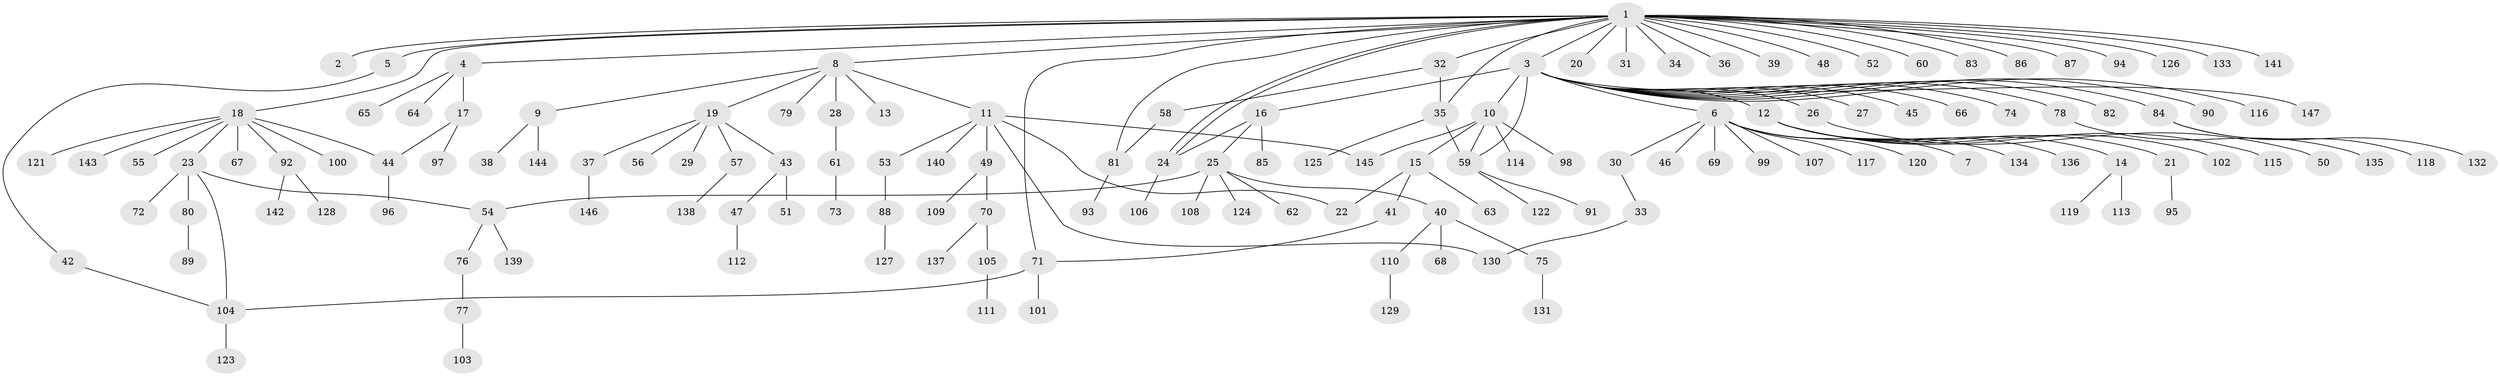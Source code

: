 // Generated by graph-tools (version 1.1) at 2025/47/03/09/25 04:47:43]
// undirected, 147 vertices, 160 edges
graph export_dot {
graph [start="1"]
  node [color=gray90,style=filled];
  1;
  2;
  3;
  4;
  5;
  6;
  7;
  8;
  9;
  10;
  11;
  12;
  13;
  14;
  15;
  16;
  17;
  18;
  19;
  20;
  21;
  22;
  23;
  24;
  25;
  26;
  27;
  28;
  29;
  30;
  31;
  32;
  33;
  34;
  35;
  36;
  37;
  38;
  39;
  40;
  41;
  42;
  43;
  44;
  45;
  46;
  47;
  48;
  49;
  50;
  51;
  52;
  53;
  54;
  55;
  56;
  57;
  58;
  59;
  60;
  61;
  62;
  63;
  64;
  65;
  66;
  67;
  68;
  69;
  70;
  71;
  72;
  73;
  74;
  75;
  76;
  77;
  78;
  79;
  80;
  81;
  82;
  83;
  84;
  85;
  86;
  87;
  88;
  89;
  90;
  91;
  92;
  93;
  94;
  95;
  96;
  97;
  98;
  99;
  100;
  101;
  102;
  103;
  104;
  105;
  106;
  107;
  108;
  109;
  110;
  111;
  112;
  113;
  114;
  115;
  116;
  117;
  118;
  119;
  120;
  121;
  122;
  123;
  124;
  125;
  126;
  127;
  128;
  129;
  130;
  131;
  132;
  133;
  134;
  135;
  136;
  137;
  138;
  139;
  140;
  141;
  142;
  143;
  144;
  145;
  146;
  147;
  1 -- 2;
  1 -- 3;
  1 -- 4;
  1 -- 5;
  1 -- 8;
  1 -- 18;
  1 -- 20;
  1 -- 24;
  1 -- 24;
  1 -- 31;
  1 -- 32;
  1 -- 34;
  1 -- 35;
  1 -- 36;
  1 -- 39;
  1 -- 48;
  1 -- 52;
  1 -- 60;
  1 -- 71;
  1 -- 81;
  1 -- 83;
  1 -- 86;
  1 -- 87;
  1 -- 94;
  1 -- 126;
  1 -- 133;
  1 -- 141;
  3 -- 6;
  3 -- 10;
  3 -- 12;
  3 -- 16;
  3 -- 26;
  3 -- 27;
  3 -- 45;
  3 -- 59;
  3 -- 66;
  3 -- 74;
  3 -- 78;
  3 -- 82;
  3 -- 84;
  3 -- 90;
  3 -- 116;
  3 -- 147;
  4 -- 17;
  4 -- 64;
  4 -- 65;
  5 -- 42;
  6 -- 7;
  6 -- 30;
  6 -- 46;
  6 -- 69;
  6 -- 99;
  6 -- 107;
  6 -- 117;
  6 -- 120;
  8 -- 9;
  8 -- 11;
  8 -- 13;
  8 -- 19;
  8 -- 28;
  8 -- 79;
  9 -- 38;
  9 -- 144;
  10 -- 15;
  10 -- 59;
  10 -- 98;
  10 -- 114;
  10 -- 145;
  11 -- 22;
  11 -- 49;
  11 -- 53;
  11 -- 130;
  11 -- 140;
  11 -- 145;
  12 -- 14;
  12 -- 21;
  12 -- 102;
  12 -- 115;
  12 -- 134;
  12 -- 136;
  14 -- 113;
  14 -- 119;
  15 -- 22;
  15 -- 41;
  15 -- 63;
  16 -- 24;
  16 -- 25;
  16 -- 85;
  17 -- 44;
  17 -- 97;
  18 -- 23;
  18 -- 44;
  18 -- 55;
  18 -- 67;
  18 -- 92;
  18 -- 100;
  18 -- 121;
  18 -- 143;
  19 -- 29;
  19 -- 37;
  19 -- 43;
  19 -- 56;
  19 -- 57;
  21 -- 95;
  23 -- 54;
  23 -- 72;
  23 -- 80;
  23 -- 104;
  24 -- 106;
  25 -- 40;
  25 -- 54;
  25 -- 62;
  25 -- 108;
  25 -- 124;
  26 -- 50;
  28 -- 61;
  30 -- 33;
  32 -- 35;
  32 -- 58;
  33 -- 130;
  35 -- 59;
  35 -- 125;
  37 -- 146;
  40 -- 68;
  40 -- 75;
  40 -- 110;
  41 -- 71;
  42 -- 104;
  43 -- 47;
  43 -- 51;
  44 -- 96;
  47 -- 112;
  49 -- 70;
  49 -- 109;
  53 -- 88;
  54 -- 76;
  54 -- 139;
  57 -- 138;
  58 -- 81;
  59 -- 91;
  59 -- 122;
  61 -- 73;
  70 -- 105;
  70 -- 137;
  71 -- 101;
  71 -- 104;
  75 -- 131;
  76 -- 77;
  77 -- 103;
  78 -- 135;
  80 -- 89;
  81 -- 93;
  84 -- 118;
  84 -- 132;
  88 -- 127;
  92 -- 128;
  92 -- 142;
  104 -- 123;
  105 -- 111;
  110 -- 129;
}
